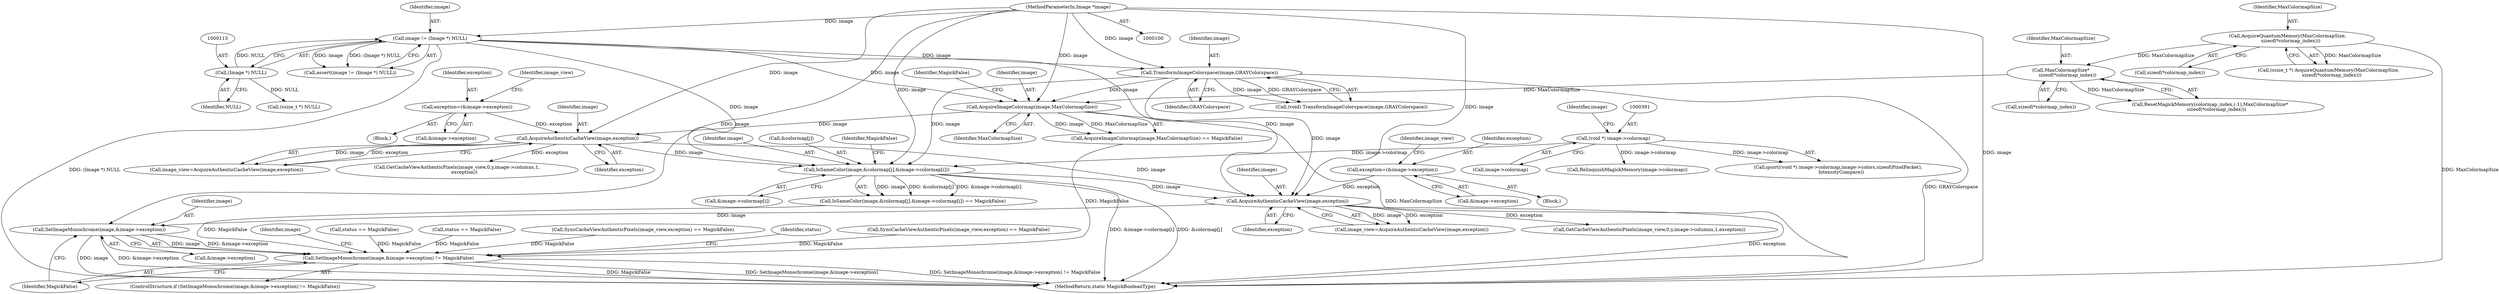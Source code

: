 digraph "0_ImageMagick_db1ffb6cf44bcfe5c4d5fcf9d9109ded5617387f_1@pointer" {
"1000626" [label="(Call,SetImageMonochrome(image,&image->exception))"];
"1000525" [label="(Call,AcquireAuthenticCacheView(image,exception))"];
"1000209" [label="(Call,AcquireAuthenticCacheView(image,exception))"];
"1000176" [label="(Call,AcquireImageColormap(image,MaxColormapSize))"];
"1000131" [label="(Call,TransformImageColorspace(image,GRAYColorspace))"];
"1000112" [label="(Call,image != (Image *) NULL)"];
"1000101" [label="(MethodParameterIn,Image *image)"];
"1000114" [label="(Call,(Image *) NULL)"];
"1000169" [label="(Call,MaxColormapSize*\n         sizeof(*colormap_index))"];
"1000138" [label="(Call,AcquireQuantumMemory(MaxColormapSize,\n    sizeof(*colormap_index)))"];
"1000201" [label="(Call,exception=(&image->exception))"];
"1000452" [label="(Call,IsSameColor(image,&colormap[j],&image->colormap[i]))"];
"1000390" [label="(Call,(void *) image->colormap)"];
"1000517" [label="(Call,exception=(&image->exception))"];
"1000625" [label="(Call,SetImageMonochrome(image,&image->exception) != MagickFalse)"];
"1000165" [label="(Call,ResetMagickMemory(colormap_index,(-1),MaxColormapSize*\n         sizeof(*colormap_index)))"];
"1000140" [label="(Call,sizeof(*colormap_index))"];
"1000389" [label="(Call,qsort((void *) image->colormap,image->colors,sizeof(PixelPacket),\n    IntensityCompare))"];
"1000177" [label="(Identifier,image)"];
"1000392" [label="(Call,image->colormap)"];
"1000146" [label="(Call,(ssize_t *) NULL)"];
"1000112" [label="(Call,image != (Image *) NULL)"];
"1000139" [label="(Identifier,MaxColormapSize)"];
"1000176" [label="(Call,AcquireImageColormap(image,MaxColormapSize))"];
"1000230" [label="(Call,status == MagickFalse)"];
"1000505" [label="(Call,RelinquishMagickMemory(image->colormap))"];
"1000601" [label="(Call,SyncCacheViewAuthenticPixels(image_view,exception) == MagickFalse)"];
"1000169" [label="(Call,MaxColormapSize*\n         sizeof(*colormap_index))"];
"1000525" [label="(Call,AcquireAuthenticCacheView(image,exception))"];
"1000113" [label="(Identifier,image)"];
"1000116" [label="(Identifier,NULL)"];
"1000179" [label="(Identifier,MagickFalse)"];
"1000114" [label="(Call,(Image *) NULL)"];
"1000170" [label="(Identifier,MaxColormapSize)"];
"1000452" [label="(Call,IsSameColor(image,&colormap[j],&image->colormap[i]))"];
"1000101" [label="(MethodParameterIn,Image *image)"];
"1000626" [label="(Call,SetImageMonochrome(image,&image->exception))"];
"1000111" [label="(Call,assert(image != (Image *) NULL))"];
"1000635" [label="(Identifier,image)"];
"1000632" [label="(Identifier,MagickFalse)"];
"1000458" [label="(Call,&image->colormap[i])"];
"1000464" [label="(Identifier,MagickFalse)"];
"1000527" [label="(Identifier,exception)"];
"1000207" [label="(Call,image_view=AcquireAuthenticCacheView(image,exception))"];
"1000451" [label="(Call,IsSameColor(image,&colormap[j],&image->colormap[i]) == MagickFalse)"];
"1000546" [label="(Call,status == MagickFalse)"];
"1000517" [label="(Call,exception=(&image->exception))"];
"1000519" [label="(Call,&image->exception)"];
"1000133" [label="(Identifier,GRAYColorspace)"];
"1000208" [label="(Identifier,image_view)"];
"1000209" [label="(Call,AcquireAuthenticCacheView(image,exception))"];
"1000203" [label="(Call,&image->exception)"];
"1000524" [label="(Identifier,image_view)"];
"1000210" [label="(Identifier,image)"];
"1000131" [label="(Call,TransformImageColorspace(image,GRAYColorspace))"];
"1000171" [label="(Call,sizeof(*colormap_index))"];
"1000136" [label="(Call,(ssize_t *) AcquireQuantumMemory(MaxColormapSize,\n    sizeof(*colormap_index)))"];
"1000178" [label="(Identifier,MaxColormapSize)"];
"1000236" [label="(Call,GetCacheViewAuthenticPixels(image_view,0,y,image->columns,1,\n          exception))"];
"1000640" [label="(MethodReturn,static MagickBooleanType)"];
"1000453" [label="(Identifier,image)"];
"1000523" [label="(Call,image_view=AcquireAuthenticCacheView(image,exception))"];
"1000138" [label="(Call,AcquireQuantumMemory(MaxColormapSize,\n    sizeof(*colormap_index)))"];
"1000129" [label="(Call,(void) TransformImageColorspace(image,GRAYColorspace))"];
"1000454" [label="(Call,&colormap[j])"];
"1000202" [label="(Identifier,exception)"];
"1000396" [label="(Identifier,image)"];
"1000518" [label="(Identifier,exception)"];
"1000552" [label="(Call,GetCacheViewAuthenticPixels(image_view,0,y,image->columns,1,exception))"];
"1000102" [label="(Block,)"];
"1000625" [label="(Call,SetImageMonochrome(image,&image->exception) != MagickFalse)"];
"1000201" [label="(Call,exception=(&image->exception))"];
"1000161" [label="(Block,)"];
"1000353" [label="(Call,SyncCacheViewAuthenticPixels(image_view,exception) == MagickFalse)"];
"1000132" [label="(Identifier,image)"];
"1000628" [label="(Call,&image->exception)"];
"1000526" [label="(Identifier,image)"];
"1000627" [label="(Identifier,image)"];
"1000639" [label="(Identifier,status)"];
"1000175" [label="(Call,AcquireImageColormap(image,MaxColormapSize) == MagickFalse)"];
"1000390" [label="(Call,(void *) image->colormap)"];
"1000211" [label="(Identifier,exception)"];
"1000624" [label="(ControlStructure,if (SetImageMonochrome(image,&image->exception) != MagickFalse))"];
"1000626" -> "1000625"  [label="AST: "];
"1000626" -> "1000628"  [label="CFG: "];
"1000627" -> "1000626"  [label="AST: "];
"1000628" -> "1000626"  [label="AST: "];
"1000632" -> "1000626"  [label="CFG: "];
"1000626" -> "1000640"  [label="DDG: image"];
"1000626" -> "1000640"  [label="DDG: &image->exception"];
"1000626" -> "1000625"  [label="DDG: image"];
"1000626" -> "1000625"  [label="DDG: &image->exception"];
"1000525" -> "1000626"  [label="DDG: image"];
"1000101" -> "1000626"  [label="DDG: image"];
"1000525" -> "1000523"  [label="AST: "];
"1000525" -> "1000527"  [label="CFG: "];
"1000526" -> "1000525"  [label="AST: "];
"1000527" -> "1000525"  [label="AST: "];
"1000523" -> "1000525"  [label="CFG: "];
"1000525" -> "1000640"  [label="DDG: exception"];
"1000525" -> "1000523"  [label="DDG: image"];
"1000525" -> "1000523"  [label="DDG: exception"];
"1000209" -> "1000525"  [label="DDG: image"];
"1000131" -> "1000525"  [label="DDG: image"];
"1000452" -> "1000525"  [label="DDG: image"];
"1000112" -> "1000525"  [label="DDG: image"];
"1000101" -> "1000525"  [label="DDG: image"];
"1000517" -> "1000525"  [label="DDG: exception"];
"1000525" -> "1000552"  [label="DDG: exception"];
"1000209" -> "1000207"  [label="AST: "];
"1000209" -> "1000211"  [label="CFG: "];
"1000210" -> "1000209"  [label="AST: "];
"1000211" -> "1000209"  [label="AST: "];
"1000207" -> "1000209"  [label="CFG: "];
"1000209" -> "1000207"  [label="DDG: image"];
"1000209" -> "1000207"  [label="DDG: exception"];
"1000176" -> "1000209"  [label="DDG: image"];
"1000101" -> "1000209"  [label="DDG: image"];
"1000201" -> "1000209"  [label="DDG: exception"];
"1000209" -> "1000236"  [label="DDG: exception"];
"1000209" -> "1000452"  [label="DDG: image"];
"1000176" -> "1000175"  [label="AST: "];
"1000176" -> "1000178"  [label="CFG: "];
"1000177" -> "1000176"  [label="AST: "];
"1000178" -> "1000176"  [label="AST: "];
"1000179" -> "1000176"  [label="CFG: "];
"1000176" -> "1000640"  [label="DDG: MaxColormapSize"];
"1000176" -> "1000175"  [label="DDG: image"];
"1000176" -> "1000175"  [label="DDG: MaxColormapSize"];
"1000131" -> "1000176"  [label="DDG: image"];
"1000112" -> "1000176"  [label="DDG: image"];
"1000101" -> "1000176"  [label="DDG: image"];
"1000169" -> "1000176"  [label="DDG: MaxColormapSize"];
"1000131" -> "1000129"  [label="AST: "];
"1000131" -> "1000133"  [label="CFG: "];
"1000132" -> "1000131"  [label="AST: "];
"1000133" -> "1000131"  [label="AST: "];
"1000129" -> "1000131"  [label="CFG: "];
"1000131" -> "1000640"  [label="DDG: GRAYColorspace"];
"1000131" -> "1000129"  [label="DDG: image"];
"1000131" -> "1000129"  [label="DDG: GRAYColorspace"];
"1000112" -> "1000131"  [label="DDG: image"];
"1000101" -> "1000131"  [label="DDG: image"];
"1000131" -> "1000452"  [label="DDG: image"];
"1000112" -> "1000111"  [label="AST: "];
"1000112" -> "1000114"  [label="CFG: "];
"1000113" -> "1000112"  [label="AST: "];
"1000114" -> "1000112"  [label="AST: "];
"1000111" -> "1000112"  [label="CFG: "];
"1000112" -> "1000640"  [label="DDG: (Image *) NULL"];
"1000112" -> "1000111"  [label="DDG: image"];
"1000112" -> "1000111"  [label="DDG: (Image *) NULL"];
"1000101" -> "1000112"  [label="DDG: image"];
"1000114" -> "1000112"  [label="DDG: NULL"];
"1000112" -> "1000452"  [label="DDG: image"];
"1000101" -> "1000100"  [label="AST: "];
"1000101" -> "1000640"  [label="DDG: image"];
"1000101" -> "1000452"  [label="DDG: image"];
"1000114" -> "1000116"  [label="CFG: "];
"1000115" -> "1000114"  [label="AST: "];
"1000116" -> "1000114"  [label="AST: "];
"1000114" -> "1000146"  [label="DDG: NULL"];
"1000169" -> "1000165"  [label="AST: "];
"1000169" -> "1000171"  [label="CFG: "];
"1000170" -> "1000169"  [label="AST: "];
"1000171" -> "1000169"  [label="AST: "];
"1000165" -> "1000169"  [label="CFG: "];
"1000169" -> "1000165"  [label="DDG: MaxColormapSize"];
"1000138" -> "1000169"  [label="DDG: MaxColormapSize"];
"1000138" -> "1000136"  [label="AST: "];
"1000138" -> "1000140"  [label="CFG: "];
"1000139" -> "1000138"  [label="AST: "];
"1000140" -> "1000138"  [label="AST: "];
"1000136" -> "1000138"  [label="CFG: "];
"1000138" -> "1000640"  [label="DDG: MaxColormapSize"];
"1000138" -> "1000136"  [label="DDG: MaxColormapSize"];
"1000201" -> "1000161"  [label="AST: "];
"1000201" -> "1000203"  [label="CFG: "];
"1000202" -> "1000201"  [label="AST: "];
"1000203" -> "1000201"  [label="AST: "];
"1000208" -> "1000201"  [label="CFG: "];
"1000452" -> "1000451"  [label="AST: "];
"1000452" -> "1000458"  [label="CFG: "];
"1000453" -> "1000452"  [label="AST: "];
"1000454" -> "1000452"  [label="AST: "];
"1000458" -> "1000452"  [label="AST: "];
"1000464" -> "1000452"  [label="CFG: "];
"1000452" -> "1000640"  [label="DDG: &image->colormap[i]"];
"1000452" -> "1000640"  [label="DDG: &colormap[j]"];
"1000452" -> "1000451"  [label="DDG: image"];
"1000452" -> "1000451"  [label="DDG: &colormap[j]"];
"1000452" -> "1000451"  [label="DDG: &image->colormap[i]"];
"1000390" -> "1000452"  [label="DDG: image->colormap"];
"1000390" -> "1000389"  [label="AST: "];
"1000390" -> "1000392"  [label="CFG: "];
"1000391" -> "1000390"  [label="AST: "];
"1000392" -> "1000390"  [label="AST: "];
"1000396" -> "1000390"  [label="CFG: "];
"1000390" -> "1000389"  [label="DDG: image->colormap"];
"1000390" -> "1000505"  [label="DDG: image->colormap"];
"1000517" -> "1000102"  [label="AST: "];
"1000517" -> "1000519"  [label="CFG: "];
"1000518" -> "1000517"  [label="AST: "];
"1000519" -> "1000517"  [label="AST: "];
"1000524" -> "1000517"  [label="CFG: "];
"1000625" -> "1000624"  [label="AST: "];
"1000625" -> "1000632"  [label="CFG: "];
"1000632" -> "1000625"  [label="AST: "];
"1000635" -> "1000625"  [label="CFG: "];
"1000639" -> "1000625"  [label="CFG: "];
"1000625" -> "1000640"  [label="DDG: MagickFalse"];
"1000625" -> "1000640"  [label="DDG: SetImageMonochrome(image,&image->exception)"];
"1000625" -> "1000640"  [label="DDG: SetImageMonochrome(image,&image->exception) != MagickFalse"];
"1000546" -> "1000625"  [label="DDG: MagickFalse"];
"1000175" -> "1000625"  [label="DDG: MagickFalse"];
"1000353" -> "1000625"  [label="DDG: MagickFalse"];
"1000451" -> "1000625"  [label="DDG: MagickFalse"];
"1000601" -> "1000625"  [label="DDG: MagickFalse"];
"1000230" -> "1000625"  [label="DDG: MagickFalse"];
}
